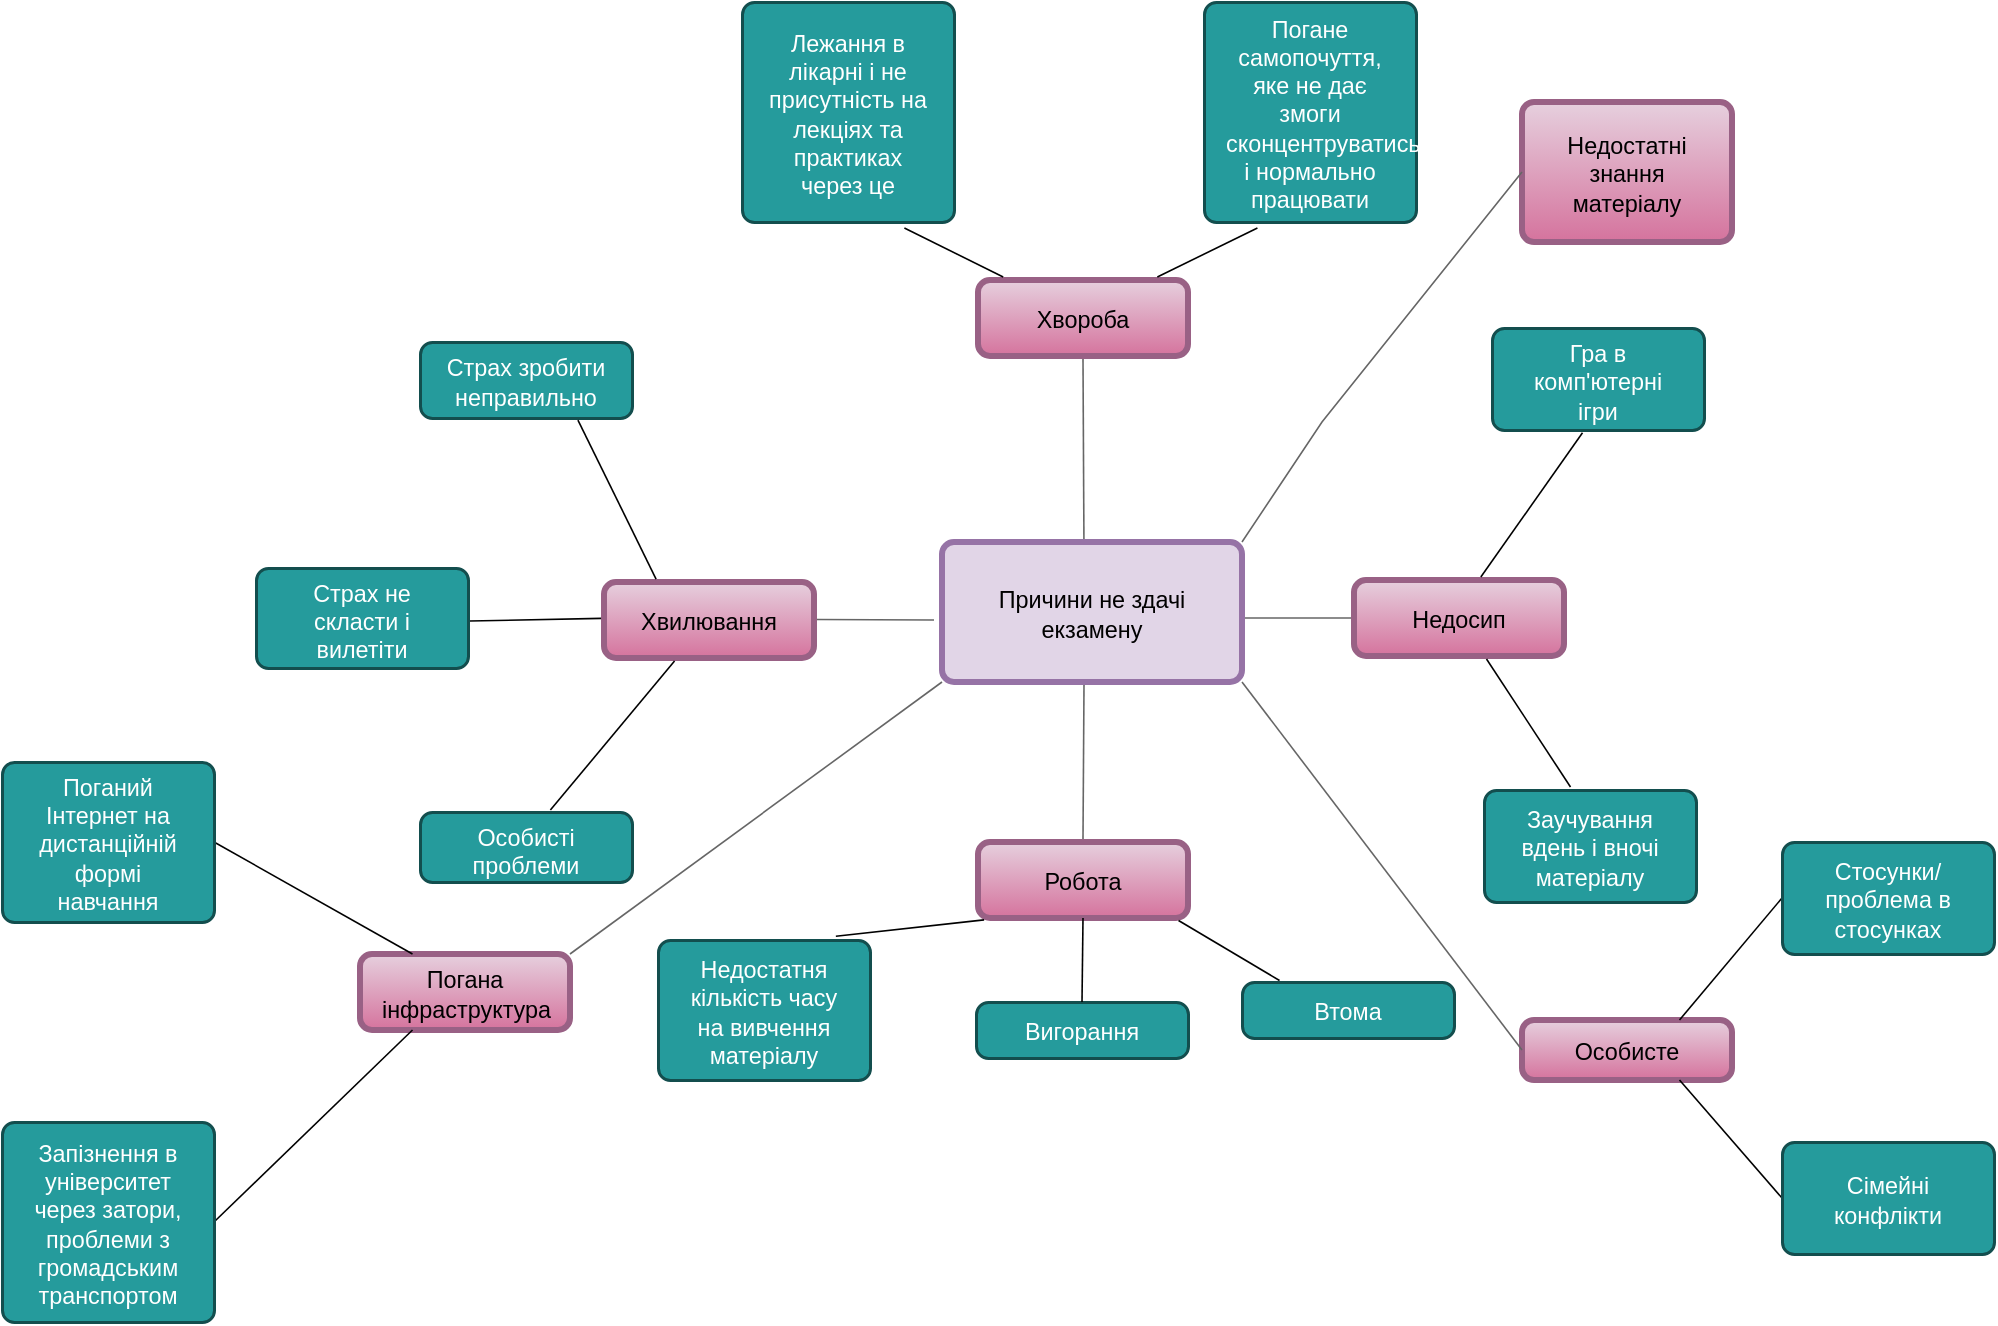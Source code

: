 <mxfile version="16.4.5" type="github">
  <diagram id="IlxGLt2NS1xwJWBnq9o4" name="Page-1">
    <mxGraphModel dx="784" dy="823" grid="1" gridSize="10" guides="1" tooltips="1" connect="1" arrows="1" fold="1" page="1" pageScale="1" pageWidth="827" pageHeight="1169" math="0" shadow="0">
      <root>
        <mxCell id="0" />
        <mxCell id="1" parent="0" />
        <UserObject label="Хвилювання" lucidchartObjectId="WkgYEflI6K6y" id="XOR6NoBYtzovQsvjyBrv-1">
          <mxCell style="html=1;overflow=block;blockSpacing=1;whiteSpace=wrap;fontSize=11.7;align=center;spacingLeft=8.4;spacingRight=8.4;spacingTop=2.4;spacing=3.6;verticalAlign=middle;strokeOpacity=100;fillOpacity=100;rounded=1;absoluteArcSize=1;arcSize=12;fillColor=#e6d0de;strokeWidth=3;gradientColor=#d5739d;strokeColor=#996185;" parent="1" vertex="1">
            <mxGeometry x="431" y="500" width="105" height="38" as="geometry" />
          </mxCell>
        </UserObject>
        <UserObject label="" lucidchartObjectId="WkgY8TNKiiZg" id="XOR6NoBYtzovQsvjyBrv-2">
          <mxCell style="html=1;jettySize=18;whiteSpace=wrap;fontSize=13;strokeColor=#666666;strokeOpacity=100;strokeWidth=0.8;rounded=0;startArrow=none;endArrow=none;entryX=1.014;entryY=0.493;entryPerimeter=0;" parent="1" target="XOR6NoBYtzovQsvjyBrv-1" edge="1">
            <mxGeometry width="100" height="100" relative="1" as="geometry">
              <Array as="points" />
              <mxPoint x="596" y="519" as="sourcePoint" />
            </mxGeometry>
          </mxCell>
        </UserObject>
        <UserObject label="Хвороба" lucidchartObjectId="3kgYJyq~~~DP" id="XOR6NoBYtzovQsvjyBrv-3">
          <mxCell style="html=1;overflow=block;blockSpacing=1;whiteSpace=wrap;fontSize=11.7;align=center;spacingLeft=8.4;spacingRight=8.4;spacingTop=2.4;spacing=3.6;verticalAlign=middle;strokeOpacity=100;fillOpacity=100;rounded=1;absoluteArcSize=1;arcSize=12;fillColor=#e6d0de;strokeWidth=3;gradientColor=#d5739d;strokeColor=#996185;" parent="1" vertex="1">
            <mxGeometry x="618" y="349" width="105" height="38" as="geometry" />
          </mxCell>
        </UserObject>
        <UserObject label="" lucidchartObjectId="3kgYJy5.SnEX" id="XOR6NoBYtzovQsvjyBrv-4">
          <mxCell style="html=1;jettySize=18;whiteSpace=wrap;fontSize=13;strokeColor=#666666;strokeOpacity=100;strokeWidth=0.8;rounded=0;startArrow=none;endArrow=none;entryX=0.5;entryY=1.039;entryPerimeter=0;" parent="1" target="XOR6NoBYtzovQsvjyBrv-3" edge="1">
            <mxGeometry width="100" height="100" relative="1" as="geometry">
              <Array as="points" />
              <mxPoint x="671" y="486" as="sourcePoint" />
            </mxGeometry>
          </mxCell>
        </UserObject>
        <UserObject label="Недосип" lucidchartObjectId="~lgYW.i55yNB" id="XOR6NoBYtzovQsvjyBrv-5">
          <mxCell style="html=1;overflow=block;blockSpacing=1;whiteSpace=wrap;fontSize=11.7;align=center;spacingLeft=8.4;spacingRight=8.4;spacingTop=2.4;spacing=3.6;verticalAlign=middle;strokeOpacity=100;fillOpacity=100;rounded=1;absoluteArcSize=1;arcSize=12;fillColor=#e6d0de;strokeWidth=3;gradientColor=#d5739d;strokeColor=#996185;" parent="1" vertex="1">
            <mxGeometry x="806" y="499" width="105" height="38" as="geometry" />
          </mxCell>
        </UserObject>
        <UserObject label="" lucidchartObjectId="~lgYE6z.it~q" id="XOR6NoBYtzovQsvjyBrv-6">
          <mxCell style="html=1;jettySize=18;whiteSpace=wrap;fontSize=13;strokeColor=#666666;strokeOpacity=100;strokeWidth=0.8;rounded=0;startArrow=none;endArrow=none;entryX=-0.014;entryY=0.5;entryPerimeter=0;" parent="1" target="XOR6NoBYtzovQsvjyBrv-5" edge="1">
            <mxGeometry width="100" height="100" relative="1" as="geometry">
              <Array as="points" />
              <mxPoint x="746" y="518" as="sourcePoint" />
            </mxGeometry>
          </mxCell>
        </UserObject>
        <UserObject label="Робота" lucidchartObjectId="hngY6.seJ321" id="XOR6NoBYtzovQsvjyBrv-7">
          <mxCell style="html=1;overflow=block;blockSpacing=1;whiteSpace=wrap;fontSize=11.7;align=center;spacingLeft=8.4;spacingRight=8.4;spacingTop=2.4;spacing=3.6;verticalAlign=middle;strokeOpacity=100;fillOpacity=100;rounded=1;absoluteArcSize=1;arcSize=12;fillColor=#e6d0de;strokeWidth=3;gradientColor=#d5739d;strokeColor=#996185;" parent="1" vertex="1">
            <mxGeometry x="618" y="630" width="105" height="38" as="geometry" />
          </mxCell>
        </UserObject>
        <UserObject label="" lucidchartObjectId="hngYDebrbckY" id="XOR6NoBYtzovQsvjyBrv-8">
          <mxCell style="html=1;jettySize=18;whiteSpace=wrap;fontSize=13;strokeColor=#666666;strokeOpacity=100;strokeWidth=0.8;rounded=0;startArrow=none;endArrow=none;entryX=0.5;entryY=-0.039;entryPerimeter=0;" parent="1" target="XOR6NoBYtzovQsvjyBrv-7" edge="1">
            <mxGeometry width="100" height="100" relative="1" as="geometry">
              <Array as="points" />
              <mxPoint x="671" y="551" as="sourcePoint" />
            </mxGeometry>
          </mxCell>
        </UserObject>
        <UserObject label="" lucidchartObjectId="jugYfcabQg.A" id="XOR6NoBYtzovQsvjyBrv-9">
          <mxCell style="html=1;jettySize=18;whiteSpace=wrap;fontSize=13;strokeWidth=0.8;rounded=0;startArrow=none;endArrow=none;exitX=0.029;exitY=1.025;exitPerimeter=0;entryX=0.839;entryY=-0.027;entryPerimeter=0;" parent="1" source="XOR6NoBYtzovQsvjyBrv-7" target="XOR6NoBYtzovQsvjyBrv-10" edge="1">
            <mxGeometry width="100" height="100" relative="1" as="geometry">
              <Array as="points" />
            </mxGeometry>
          </mxCell>
        </UserObject>
        <UserObject label="Недостатня кількість часу на вивчення матеріалу" lucidchartObjectId="kugYfd8lDkkw" id="XOR6NoBYtzovQsvjyBrv-10">
          <mxCell style="html=1;overflow=block;blockSpacing=1;whiteSpace=wrap;fontSize=11.7;fontColor=#ffffff;align=center;spacingLeft=8.4;spacingRight=8.4;spacingTop=2.4;spacing=3.6;strokeColor=#134e4e;strokeOpacity=100;fillOpacity=100;rounded=1;absoluteArcSize=1;arcSize=12;fillColor=#259b9c;strokeWidth=1.5;" parent="1" vertex="1">
            <mxGeometry x="458" y="679" width="106" height="70" as="geometry" />
          </mxCell>
        </UserObject>
        <UserObject label="Втома" lucidchartObjectId="wxgYdP0Zdwhg" id="XOR6NoBYtzovQsvjyBrv-13">
          <mxCell style="html=1;overflow=block;blockSpacing=1;whiteSpace=wrap;fontSize=11.7;fontColor=#ffffff;align=center;spacingLeft=8.4;spacingRight=8.4;spacingTop=2.4;spacing=3.6;strokeColor=#134e4e;strokeOpacity=100;fillOpacity=100;rounded=1;absoluteArcSize=1;arcSize=12;fillColor=#259b9c;strokeWidth=1.5;" parent="1" vertex="1">
            <mxGeometry x="750" y="700" width="106" height="28" as="geometry" />
          </mxCell>
        </UserObject>
        <UserObject label="" lucidchartObjectId="wxgYBQaVhYbK" id="XOR6NoBYtzovQsvjyBrv-14">
          <mxCell style="html=1;jettySize=18;whiteSpace=wrap;fontSize=13;strokeWidth=0.8;rounded=0;startArrow=none;endArrow=none;exitX=0.955;exitY=1.033;exitPerimeter=0;entryX=0.177;entryY=-0.027;entryPerimeter=0;" parent="1" source="XOR6NoBYtzovQsvjyBrv-7" target="XOR6NoBYtzovQsvjyBrv-13" edge="1">
            <mxGeometry width="100" height="100" relative="1" as="geometry">
              <Array as="points" />
            </mxGeometry>
          </mxCell>
        </UserObject>
        <UserObject label="" lucidchartObjectId="VxgYChkSaB5M" id="XOR6NoBYtzovQsvjyBrv-15">
          <mxCell style="html=1;jettySize=18;whiteSpace=wrap;fontSize=13;strokeWidth=0.8;rounded=0;startArrow=none;endArrow=none;exitX=-0.014;exitY=0.478;exitPerimeter=0;entryX=1.007;entryY=0.53;entryPerimeter=0;" parent="1" source="XOR6NoBYtzovQsvjyBrv-1" target="XOR6NoBYtzovQsvjyBrv-16" edge="1">
            <mxGeometry width="100" height="100" relative="1" as="geometry">
              <Array as="points" />
            </mxGeometry>
          </mxCell>
        </UserObject>
        <UserObject label="Страх не скласти і вилетіти" lucidchartObjectId="WxgYILBsKOw7" id="XOR6NoBYtzovQsvjyBrv-16">
          <mxCell style="html=1;overflow=block;blockSpacing=1;whiteSpace=wrap;fontSize=11.7;fontColor=#ffffff;align=center;spacingLeft=8.4;spacingRight=8.4;spacingTop=2.4;spacing=3.6;strokeColor=#134e4e;strokeOpacity=100;fillOpacity=100;rounded=1;absoluteArcSize=1;arcSize=12;fillColor=#259b9c;strokeWidth=1.5;" parent="1" vertex="1">
            <mxGeometry x="257" y="493" width="106" height="50" as="geometry" />
          </mxCell>
        </UserObject>
        <UserObject label="Страх зробити неправильно" lucidchartObjectId="6xgY~a4V7guL" id="XOR6NoBYtzovQsvjyBrv-17">
          <mxCell style="html=1;overflow=block;blockSpacing=1;whiteSpace=wrap;fontSize=11.7;fontColor=#ffffff;align=center;spacingLeft=8.4;spacingRight=8.4;spacingTop=2.4;spacing=3.6;strokeColor=#134e4e;strokeOpacity=100;fillOpacity=100;rounded=1;absoluteArcSize=1;arcSize=12;fillColor=#259b9c;strokeWidth=1.5;" parent="1" vertex="1">
            <mxGeometry x="339" y="380" width="106" height="38" as="geometry" />
          </mxCell>
        </UserObject>
        <UserObject label="" lucidchartObjectId="6xgY6SJF.LS9" id="XOR6NoBYtzovQsvjyBrv-18">
          <mxCell style="html=1;jettySize=18;whiteSpace=wrap;fontSize=13;strokeWidth=0.8;rounded=0;startArrow=none;endArrow=none;exitX=0.248;exitY=-0.039;exitPerimeter=0;entryX=0.745;entryY=1.027;entryPerimeter=0;" parent="1" source="XOR6NoBYtzovQsvjyBrv-1" target="XOR6NoBYtzovQsvjyBrv-17" edge="1">
            <mxGeometry width="100" height="100" relative="1" as="geometry">
              <Array as="points" />
            </mxGeometry>
          </mxCell>
        </UserObject>
        <UserObject label="Особисті проблеми" lucidchartObjectId="jygYeWk7bOiA" id="XOR6NoBYtzovQsvjyBrv-19">
          <mxCell style="html=1;overflow=block;blockSpacing=1;whiteSpace=wrap;fontSize=11.7;fontColor=#ffffff;align=center;spacingLeft=8.4;spacingRight=8.4;spacingTop=2.4;spacing=3.6;strokeColor=#134e4e;strokeOpacity=100;fillOpacity=100;rounded=1;absoluteArcSize=1;arcSize=12;fillColor=#259b9c;strokeWidth=1.5;" parent="1" vertex="1">
            <mxGeometry x="339" y="615" width="106" height="35" as="geometry" />
          </mxCell>
        </UserObject>
        <UserObject label="" lucidchartObjectId="jygYLORmovcM" id="XOR6NoBYtzovQsvjyBrv-20">
          <mxCell style="html=1;jettySize=18;whiteSpace=wrap;fontSize=13;strokeWidth=0.8;rounded=0;startArrow=none;endArrow=none;exitX=0.336;exitY=1.039;exitPerimeter=0;entryX=0.615;entryY=-0.027;entryPerimeter=0;" parent="1" source="XOR6NoBYtzovQsvjyBrv-1" target="XOR6NoBYtzovQsvjyBrv-19" edge="1">
            <mxGeometry width="100" height="100" relative="1" as="geometry">
              <Array as="points" />
            </mxGeometry>
          </mxCell>
        </UserObject>
        <UserObject label="Погане самопочуття, яке не дає змоги сконцентруватись і нормально працювати" lucidchartObjectId="3whYgk-G4yv." id="XOR6NoBYtzovQsvjyBrv-23">
          <mxCell style="html=1;overflow=block;blockSpacing=1;whiteSpace=wrap;fontSize=11.7;fontColor=#ffffff;align=center;spacingLeft=8.4;spacingRight=8.4;spacingTop=2.4;spacing=3.6;strokeColor=#134e4e;strokeOpacity=100;fillOpacity=100;rounded=1;absoluteArcSize=1;arcSize=12;fillColor=#259b9c;strokeWidth=1.5;" parent="1" vertex="1">
            <mxGeometry x="731" y="210" width="106" height="110" as="geometry" />
          </mxCell>
        </UserObject>
        <UserObject label="" lucidchartObjectId="3whYiUiTzqOm" id="XOR6NoBYtzovQsvjyBrv-24">
          <mxCell style="html=1;jettySize=18;whiteSpace=wrap;fontSize=13;strokeWidth=0.8;rounded=0;startArrow=none;endArrow=none;exitX=0.854;exitY=-0.039;exitPerimeter=0;entryX=0.252;entryY=1.027;entryPerimeter=0;" parent="1" source="XOR6NoBYtzovQsvjyBrv-3" target="XOR6NoBYtzovQsvjyBrv-23" edge="1">
            <mxGeometry width="100" height="100" relative="1" as="geometry">
              <Array as="points" />
            </mxGeometry>
          </mxCell>
        </UserObject>
        <UserObject label="Лежання в лікарні і не присутність на лекціях та практиках через це" lucidchartObjectId="4whYldrLjl66" id="XOR6NoBYtzovQsvjyBrv-25">
          <mxCell style="html=1;overflow=block;blockSpacing=1;whiteSpace=wrap;fontSize=11.7;fontColor=#ffffff;align=center;spacingLeft=8.4;spacingRight=8.4;spacingTop=2.4;spacing=3.6;strokeColor=#134e4e;strokeOpacity=100;fillOpacity=100;rounded=1;absoluteArcSize=1;arcSize=12;fillColor=#259b9c;strokeWidth=1.5;" parent="1" vertex="1">
            <mxGeometry x="500" y="210" width="106" height="110" as="geometry" />
          </mxCell>
        </UserObject>
        <UserObject label="" lucidchartObjectId="4whYlrpW.02l" id="XOR6NoBYtzovQsvjyBrv-26">
          <mxCell style="html=1;jettySize=18;whiteSpace=wrap;fontSize=13;strokeWidth=0.8;rounded=0;startArrow=none;endArrow=none;exitX=0.12;exitY=-0.039;exitPerimeter=0;entryX=0.766;entryY=1.027;entryPerimeter=0;" parent="1" source="XOR6NoBYtzovQsvjyBrv-3" target="XOR6NoBYtzovQsvjyBrv-25" edge="1">
            <mxGeometry width="100" height="100" relative="1" as="geometry">
              <Array as="points" />
            </mxGeometry>
          </mxCell>
        </UserObject>
        <UserObject label="Заучування вдень і вночі матеріалу" lucidchartObjectId="gxhY1Q0b-Yy9" id="XOR6NoBYtzovQsvjyBrv-29">
          <mxCell style="html=1;overflow=block;blockSpacing=1;whiteSpace=wrap;fontSize=11.7;fontColor=#ffffff;align=center;spacingLeft=8.4;spacingRight=8.4;spacingTop=2.4;spacing=3.6;strokeColor=#134e4e;strokeOpacity=100;fillOpacity=100;rounded=1;absoluteArcSize=1;arcSize=12;fillColor=#259b9c;strokeWidth=1.5;" parent="1" vertex="1">
            <mxGeometry x="871" y="604" width="106" height="56" as="geometry" />
          </mxCell>
        </UserObject>
        <UserObject label="" lucidchartObjectId="gxhYDr~MpP5R" id="XOR6NoBYtzovQsvjyBrv-30">
          <mxCell style="html=1;jettySize=18;whiteSpace=wrap;fontSize=13;strokeWidth=0.8;rounded=0;startArrow=none;endArrow=none;exitX=0.631;exitY=1.039;exitPerimeter=0;entryX=0.408;entryY=-0.027;entryPerimeter=0;" parent="1" source="XOR6NoBYtzovQsvjyBrv-5" target="XOR6NoBYtzovQsvjyBrv-29" edge="1">
            <mxGeometry width="100" height="100" relative="1" as="geometry">
              <Array as="points" />
            </mxGeometry>
          </mxCell>
        </UserObject>
        <UserObject label="Гра в комп&#39;ютерні ігри" lucidchartObjectId="hxhYtX11IUtz" id="XOR6NoBYtzovQsvjyBrv-31">
          <mxCell style="html=1;overflow=block;blockSpacing=1;whiteSpace=wrap;fontSize=11.7;fontColor=#ffffff;align=center;spacingLeft=8.4;spacingRight=8.4;spacingTop=2.4;spacing=3.6;strokeColor=#134e4e;strokeOpacity=100;fillOpacity=100;rounded=1;absoluteArcSize=1;arcSize=12;fillColor=#259b9c;strokeWidth=1.5;" parent="1" vertex="1">
            <mxGeometry x="875" y="373" width="106" height="51" as="geometry" />
          </mxCell>
        </UserObject>
        <UserObject label="" lucidchartObjectId="hxhYGgEa.qN4" id="XOR6NoBYtzovQsvjyBrv-32">
          <mxCell style="html=1;jettySize=18;whiteSpace=wrap;fontSize=13;strokeWidth=0.8;rounded=0;startArrow=none;endArrow=none;exitX=0.604;exitY=-0.039;exitPerimeter=0;entryX=0.427;entryY=1.027;entryPerimeter=0;" parent="1" source="XOR6NoBYtzovQsvjyBrv-5" target="XOR6NoBYtzovQsvjyBrv-31" edge="1">
            <mxGeometry width="100" height="100" relative="1" as="geometry">
              <Array as="points" />
            </mxGeometry>
          </mxCell>
        </UserObject>
        <UserObject label="Причини не здачі екзамену" lucidchartObjectId="WkgYEflI6K6y" id="XOR6NoBYtzovQsvjyBrv-53">
          <mxCell style="html=1;overflow=block;blockSpacing=1;whiteSpace=wrap;fontSize=11.7;align=center;spacingLeft=8.4;spacingRight=8.4;spacingTop=2.4;spacing=3.6;verticalAlign=middle;strokeOpacity=100;fillOpacity=100;rounded=1;absoluteArcSize=1;arcSize=12;fillColor=#e1d5e7;strokeWidth=3;strokeColor=#9673a6;" parent="1" vertex="1">
            <mxGeometry x="600" y="480" width="150" height="70" as="geometry" />
          </mxCell>
        </UserObject>
        <UserObject label="Вигорання" lucidchartObjectId="wxgYdP0Zdwhg" id="XOR6NoBYtzovQsvjyBrv-55">
          <mxCell style="html=1;overflow=block;blockSpacing=1;whiteSpace=wrap;fontSize=11.7;fontColor=#ffffff;align=center;spacingLeft=8.4;spacingRight=8.4;spacingTop=2.4;spacing=3.6;strokeColor=#134e4e;strokeOpacity=100;fillOpacity=100;rounded=1;absoluteArcSize=1;arcSize=12;fillColor=#259b9c;strokeWidth=1.5;" parent="1" vertex="1">
            <mxGeometry x="617" y="710" width="106" height="28" as="geometry" />
          </mxCell>
        </UserObject>
        <UserObject label="" lucidchartObjectId="wxgYBQaVhYbK" id="XOR6NoBYtzovQsvjyBrv-57">
          <mxCell style="html=1;jettySize=18;whiteSpace=wrap;fontSize=13;strokeWidth=0.8;rounded=0;startArrow=none;endArrow=none;exitX=0.5;exitY=1;entryX=0.5;entryY=0;exitDx=0;exitDy=0;entryDx=0;entryDy=0;" parent="1" source="XOR6NoBYtzovQsvjyBrv-7" target="XOR6NoBYtzovQsvjyBrv-55" edge="1">
            <mxGeometry width="100" height="100" relative="1" as="geometry">
              <Array as="points" />
              <mxPoint x="728.275" y="679.254" as="sourcePoint" />
              <mxPoint x="797.762" y="709.244" as="targetPoint" />
            </mxGeometry>
          </mxCell>
        </UserObject>
        <UserObject label="Недостатні знання матеріалу" lucidchartObjectId="~lgYW.i55yNB" id="olEDLrhZOGbl-vZgnfTB-1">
          <mxCell style="html=1;overflow=block;blockSpacing=1;whiteSpace=wrap;fontSize=11.7;align=center;spacingLeft=8.4;spacingRight=8.4;spacingTop=2.4;spacing=3.6;verticalAlign=middle;strokeOpacity=100;fillOpacity=100;rounded=1;absoluteArcSize=1;arcSize=12;fillColor=#e6d0de;strokeWidth=3;gradientColor=#d5739d;strokeColor=#996185;" vertex="1" parent="1">
            <mxGeometry x="890" y="260" width="105" height="70" as="geometry" />
          </mxCell>
        </UserObject>
        <UserObject label="" lucidchartObjectId="~lgYE6z.it~q" id="olEDLrhZOGbl-vZgnfTB-2">
          <mxCell style="html=1;jettySize=18;whiteSpace=wrap;fontSize=13;strokeColor=#666666;strokeOpacity=100;strokeWidth=0.8;rounded=0;startArrow=none;endArrow=none;entryX=0;entryY=0.5;entryDx=0;entryDy=0;exitX=1;exitY=0;exitDx=0;exitDy=0;" edge="1" parent="1" source="XOR6NoBYtzovQsvjyBrv-53" target="olEDLrhZOGbl-vZgnfTB-1">
            <mxGeometry width="100" height="100" relative="1" as="geometry">
              <Array as="points">
                <mxPoint x="790" y="420" />
              </Array>
              <mxPoint x="756" y="528" as="sourcePoint" />
              <mxPoint x="814.53" y="528" as="targetPoint" />
            </mxGeometry>
          </mxCell>
        </UserObject>
        <UserObject label="Особисте" lucidchartObjectId="~lgYW.i55yNB" id="olEDLrhZOGbl-vZgnfTB-5">
          <mxCell style="html=1;overflow=block;blockSpacing=1;whiteSpace=wrap;fontSize=11.7;align=center;spacingLeft=8.4;spacingRight=8.4;spacingTop=2.4;spacing=3.6;verticalAlign=middle;strokeOpacity=100;fillOpacity=100;rounded=1;absoluteArcSize=1;arcSize=12;fillColor=#e6d0de;strokeWidth=3;gradientColor=#d5739d;strokeColor=#996185;" vertex="1" parent="1">
            <mxGeometry x="890" y="719" width="105" height="30" as="geometry" />
          </mxCell>
        </UserObject>
        <UserObject label="" lucidchartObjectId="~lgYE6z.it~q" id="olEDLrhZOGbl-vZgnfTB-6">
          <mxCell style="html=1;jettySize=18;whiteSpace=wrap;fontSize=13;strokeColor=#666666;strokeOpacity=100;strokeWidth=0.8;rounded=0;startArrow=none;endArrow=none;entryX=0;entryY=0.5;entryDx=0;entryDy=0;exitX=1;exitY=1;exitDx=0;exitDy=0;" edge="1" parent="1" source="XOR6NoBYtzovQsvjyBrv-53" target="olEDLrhZOGbl-vZgnfTB-5">
            <mxGeometry width="100" height="100" relative="1" as="geometry">
              <Array as="points" />
              <mxPoint x="756" y="528" as="sourcePoint" />
              <mxPoint x="814.53" y="528" as="targetPoint" />
            </mxGeometry>
          </mxCell>
        </UserObject>
        <UserObject label="" lucidchartObjectId="hxhYGgEa.qN4" id="olEDLrhZOGbl-vZgnfTB-7">
          <mxCell style="html=1;jettySize=18;whiteSpace=wrap;fontSize=13;strokeWidth=0.8;rounded=0;startArrow=none;endArrow=none;entryX=0;entryY=0.5;exitX=0.75;exitY=0;exitDx=0;exitDy=0;entryDx=0;entryDy=0;" edge="1" parent="1" source="olEDLrhZOGbl-vZgnfTB-5" target="olEDLrhZOGbl-vZgnfTB-12">
            <mxGeometry width="100" height="100" relative="1" as="geometry">
              <Array as="points" />
              <mxPoint x="960" y="719" as="sourcePoint" />
              <mxPoint x="1020.842" y="646.857" as="targetPoint" />
            </mxGeometry>
          </mxCell>
        </UserObject>
        <UserObject label="" lucidchartObjectId="gxhYDr~MpP5R" id="olEDLrhZOGbl-vZgnfTB-10">
          <mxCell style="html=1;jettySize=18;whiteSpace=wrap;fontSize=13;strokeWidth=0.8;rounded=0;startArrow=none;endArrow=none;exitX=0.75;exitY=1;exitDx=0;exitDy=0;entryX=0;entryY=0.5;entryDx=0;entryDy=0;" edge="1" parent="1" source="olEDLrhZOGbl-vZgnfTB-5" target="olEDLrhZOGbl-vZgnfTB-14">
            <mxGeometry width="100" height="100" relative="1" as="geometry">
              <Array as="points" />
              <mxPoint x="995.005" y="770.002" as="sourcePoint" />
              <mxPoint x="1020" y="810" as="targetPoint" />
            </mxGeometry>
          </mxCell>
        </UserObject>
        <UserObject label="Стосунки/проблема в стосунках" lucidchartObjectId="gxhY1Q0b-Yy9" id="olEDLrhZOGbl-vZgnfTB-12">
          <mxCell style="html=1;overflow=block;blockSpacing=1;whiteSpace=wrap;fontSize=11.7;fontColor=#ffffff;align=center;spacingLeft=8.4;spacingRight=8.4;spacingTop=2.4;spacing=3.6;strokeColor=#134e4e;strokeOpacity=100;fillOpacity=100;rounded=1;absoluteArcSize=1;arcSize=12;fillColor=#259b9c;strokeWidth=1.5;" vertex="1" parent="1">
            <mxGeometry x="1020" y="630" width="106" height="56" as="geometry" />
          </mxCell>
        </UserObject>
        <UserObject label="Сімейні конфлікти" lucidchartObjectId="gxhY1Q0b-Yy9" id="olEDLrhZOGbl-vZgnfTB-14">
          <mxCell style="html=1;overflow=block;blockSpacing=1;whiteSpace=wrap;fontSize=11.7;fontColor=#ffffff;align=center;spacingLeft=8.4;spacingRight=8.4;spacingTop=2.4;spacing=3.6;strokeColor=#134e4e;strokeOpacity=100;fillOpacity=100;rounded=1;absoluteArcSize=1;arcSize=12;fillColor=#259b9c;strokeWidth=1.5;" vertex="1" parent="1">
            <mxGeometry x="1020" y="780" width="106" height="56" as="geometry" />
          </mxCell>
        </UserObject>
        <UserObject label="Погана інфраструктура" lucidchartObjectId="WkgYEflI6K6y" id="olEDLrhZOGbl-vZgnfTB-15">
          <mxCell style="html=1;overflow=block;blockSpacing=1;whiteSpace=wrap;fontSize=11.7;align=center;spacingLeft=8.4;spacingRight=8.4;spacingTop=2.4;spacing=3.6;verticalAlign=middle;strokeOpacity=100;fillOpacity=100;rounded=1;absoluteArcSize=1;arcSize=12;fillColor=#e6d0de;strokeWidth=3;gradientColor=#d5739d;strokeColor=#996185;" vertex="1" parent="1">
            <mxGeometry x="309" y="686" width="105" height="38" as="geometry" />
          </mxCell>
        </UserObject>
        <UserObject label="" lucidchartObjectId="WkgY8TNKiiZg" id="olEDLrhZOGbl-vZgnfTB-17">
          <mxCell style="html=1;jettySize=18;whiteSpace=wrap;fontSize=13;strokeColor=#666666;strokeOpacity=100;strokeWidth=0.8;rounded=0;startArrow=none;endArrow=none;entryX=1;entryY=0;entryDx=0;entryDy=0;exitX=0;exitY=1;exitDx=0;exitDy=0;" edge="1" parent="1" source="XOR6NoBYtzovQsvjyBrv-53" target="olEDLrhZOGbl-vZgnfTB-15">
            <mxGeometry width="100" height="100" relative="1" as="geometry">
              <Array as="points" />
              <mxPoint x="606" y="529" as="sourcePoint" />
              <mxPoint x="547.47" y="528.734" as="targetPoint" />
            </mxGeometry>
          </mxCell>
        </UserObject>
        <UserObject label="" lucidchartObjectId="jygYLORmovcM" id="olEDLrhZOGbl-vZgnfTB-18">
          <mxCell style="html=1;jettySize=18;whiteSpace=wrap;fontSize=13;strokeWidth=0.8;rounded=0;startArrow=none;endArrow=none;exitX=0.25;exitY=1;exitDx=0;exitDy=0;entryX=1;entryY=0.5;entryDx=0;entryDy=0;" edge="1" parent="1" source="olEDLrhZOGbl-vZgnfTB-15" target="olEDLrhZOGbl-vZgnfTB-21">
            <mxGeometry width="100" height="100" relative="1" as="geometry">
              <Array as="points" />
              <mxPoint x="476.28" y="549.482" as="sourcePoint" />
              <mxPoint x="280" y="790" as="targetPoint" />
            </mxGeometry>
          </mxCell>
        </UserObject>
        <UserObject label="" lucidchartObjectId="jygYLORmovcM" id="olEDLrhZOGbl-vZgnfTB-19">
          <mxCell style="html=1;jettySize=18;whiteSpace=wrap;fontSize=13;strokeWidth=0.8;rounded=0;startArrow=none;endArrow=none;exitX=0.25;exitY=0;exitDx=0;exitDy=0;entryX=1;entryY=0.5;entryDx=0;entryDy=0;" edge="1" parent="1" source="olEDLrhZOGbl-vZgnfTB-15" target="olEDLrhZOGbl-vZgnfTB-20">
            <mxGeometry width="100" height="100" relative="1" as="geometry">
              <Array as="points" />
              <mxPoint x="486.28" y="559.482" as="sourcePoint" />
              <mxPoint x="230" y="630" as="targetPoint" />
            </mxGeometry>
          </mxCell>
        </UserObject>
        <UserObject label="Поганий Інтернет на дистанційній формі навчання" lucidchartObjectId="jygYeWk7bOiA" id="olEDLrhZOGbl-vZgnfTB-20">
          <mxCell style="html=1;overflow=block;blockSpacing=1;whiteSpace=wrap;fontSize=11.7;fontColor=#ffffff;align=center;spacingLeft=8.4;spacingRight=8.4;spacingTop=2.4;spacing=3.6;strokeColor=#134e4e;strokeOpacity=100;fillOpacity=100;rounded=1;absoluteArcSize=1;arcSize=12;fillColor=#259b9c;strokeWidth=1.5;" vertex="1" parent="1">
            <mxGeometry x="130" y="590" width="106" height="80" as="geometry" />
          </mxCell>
        </UserObject>
        <UserObject label="Запізнення в університет через затори, проблеми з громадським транспортом" lucidchartObjectId="jygYeWk7bOiA" id="olEDLrhZOGbl-vZgnfTB-21">
          <mxCell style="html=1;overflow=block;blockSpacing=1;whiteSpace=wrap;fontSize=11.7;fontColor=#ffffff;align=center;spacingLeft=8.4;spacingRight=8.4;spacingTop=2.4;spacing=3.6;strokeColor=#134e4e;strokeOpacity=100;fillOpacity=100;rounded=1;absoluteArcSize=1;arcSize=12;fillColor=#259b9c;strokeWidth=1.5;" vertex="1" parent="1">
            <mxGeometry x="130" y="770" width="106" height="100" as="geometry" />
          </mxCell>
        </UserObject>
      </root>
    </mxGraphModel>
  </diagram>
</mxfile>
